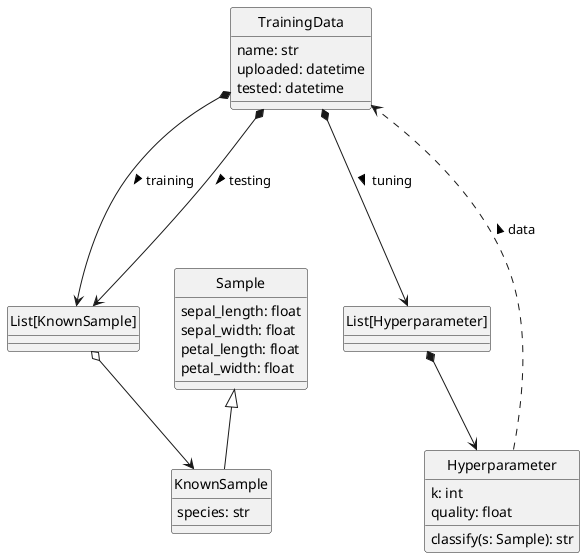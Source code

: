 @startuml
'figure 2: Logical View'
skinparam monochrome true
skinparam handwritten false
hide class circle
skinparam shadowing false

class TrainingData {
    name: str
    uploaded: datetime
    tested: datetime
}
class Sample {
    sepal_length: float
    sepal_width: float
    petal_length: float
    petal_width: float
}
class KnownSample {
    species: str
}
class Hyperparameter {
    k: int
    quality: float
    classify(s: Sample): str
}
class "List[KnownSample]"
class "List[Hyperparameter]"
TrainingData *---> "List[KnownSample]" : training >
TrainingData *---> "List[KnownSample]" : testing >
TrainingData *---> "List[Hyperparameter]" : tuning >
"List[KnownSample]" o--> KnownSample
"List[Hyperparameter]" *--> Hyperparameter
Sample <|-- KnownSample
Hyperparameter ...> TrainingData : data >
@enduml
